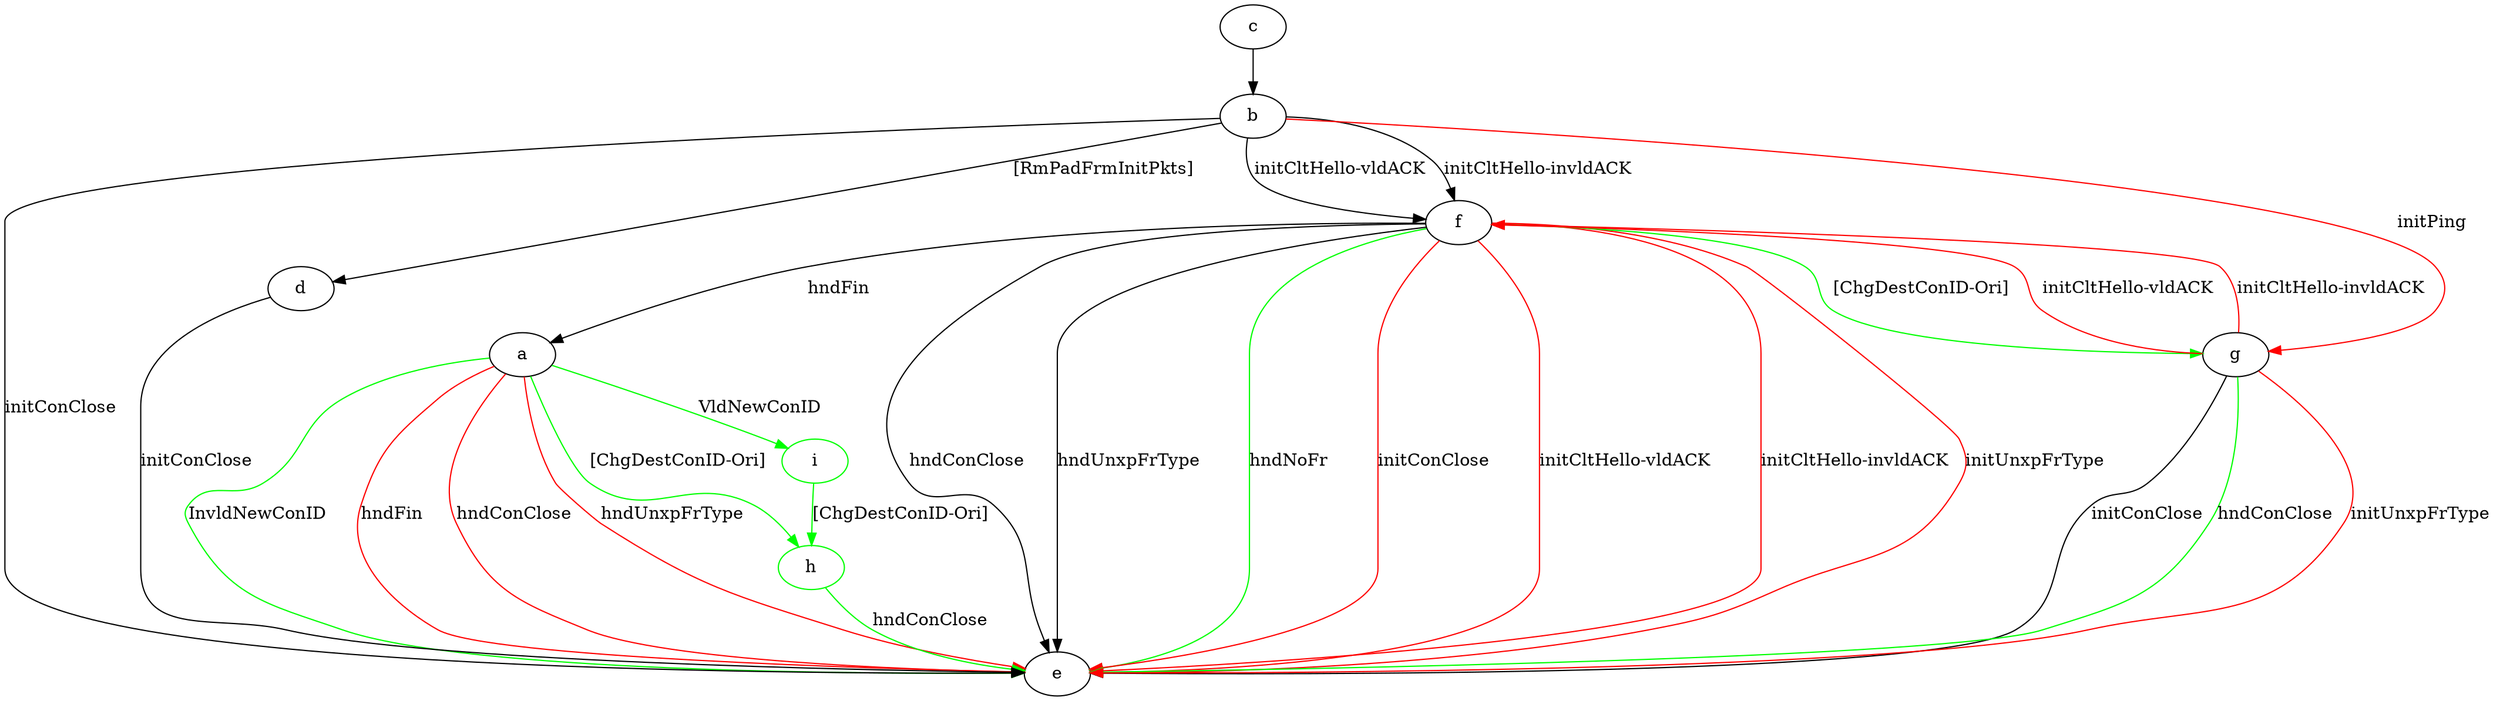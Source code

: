 digraph "" {
	a -> e	[key=0,
		color=green,
		label="InvldNewConID "];
	a -> e	[key=1,
		color=red,
		label="hndFin "];
	a -> e	[key=2,
		color=red,
		label="hndConClose "];
	a -> e	[key=3,
		color=red,
		label="hndUnxpFrType "];
	h	[color=green];
	a -> h	[key=0,
		color=green,
		label="[ChgDestConID-Ori] "];
	i	[color=green];
	a -> i	[key=0,
		color=green,
		label="VldNewConID "];
	b -> d	[key=0,
		label="[RmPadFrmInitPkts] "];
	b -> e	[key=0,
		label="initConClose "];
	b -> f	[key=0,
		label="initCltHello-vldACK "];
	b -> f	[key=1,
		label="initCltHello-invldACK "];
	b -> g	[key=0,
		color=red,
		label="initPing "];
	c -> b	[key=0];
	d -> e	[key=0,
		label="initConClose "];
	f -> a	[key=0,
		label="hndFin "];
	f -> e	[key=0,
		label="hndConClose "];
	f -> e	[key=1,
		label="hndUnxpFrType "];
	f -> e	[key=2,
		color=green,
		label="hndNoFr "];
	f -> e	[key=3,
		color=red,
		label="initConClose "];
	f -> e	[key=4,
		color=red,
		label="initCltHello-vldACK "];
	f -> e	[key=5,
		color=red,
		label="initCltHello-invldACK "];
	f -> e	[key=6,
		color=red,
		label="initUnxpFrType "];
	f -> g	[key=0,
		color=green,
		label="[ChgDestConID-Ori] "];
	g -> e	[key=0,
		label="initConClose "];
	g -> e	[key=1,
		color=green,
		label="hndConClose "];
	g -> e	[key=2,
		color=red,
		label="initUnxpFrType "];
	g -> f	[key=0,
		color=red,
		label="initCltHello-vldACK "];
	g -> f	[key=1,
		color=red,
		label="initCltHello-invldACK "];
	h -> e	[key=0,
		color=green,
		label="hndConClose "];
	i -> h	[key=0,
		color=green,
		label="[ChgDestConID-Ori] "];
}
